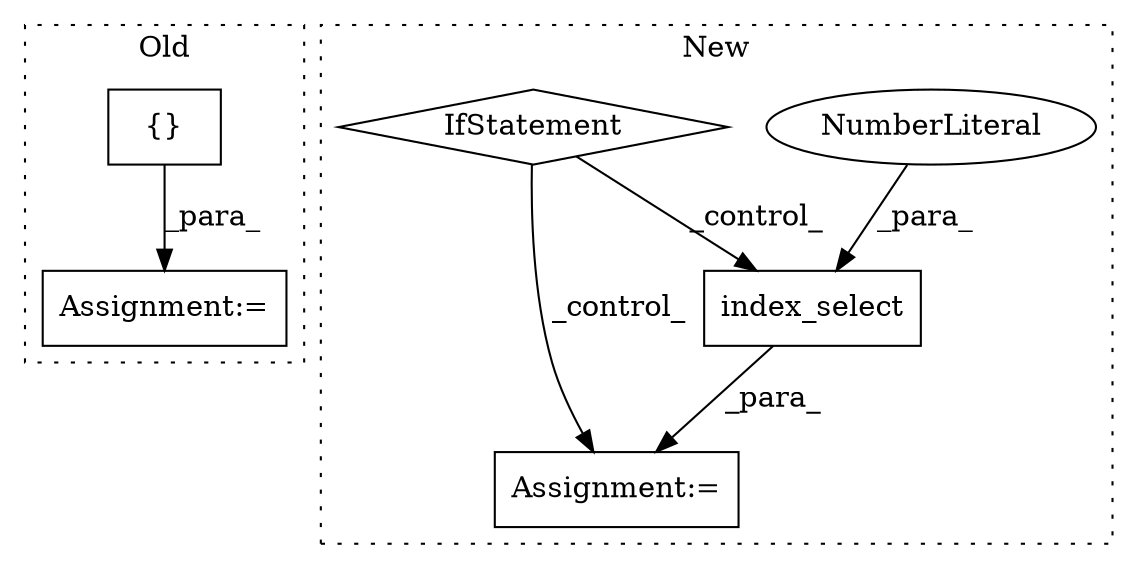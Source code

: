 digraph G {
subgraph cluster0 {
1 [label="{}" a="4" s="502" l="2" shape="box"];
6 [label="Assignment:=" a="7" s="476" l="1" shape="box"];
label = "Old";
style="dotted";
}
subgraph cluster1 {
2 [label="index_select" a="32" s="884,914" l="13,1" shape="box"];
3 [label="NumberLiteral" a="34" s="897" l="1" shape="ellipse"];
4 [label="Assignment:=" a="7" s="870" l="1" shape="box"];
5 [label="IfStatement" a="25" s="785,814" l="4,2" shape="diamond"];
label = "New";
style="dotted";
}
1 -> 6 [label="_para_"];
2 -> 4 [label="_para_"];
3 -> 2 [label="_para_"];
5 -> 2 [label="_control_"];
5 -> 4 [label="_control_"];
}